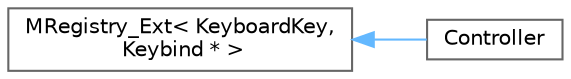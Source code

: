 digraph "Graphical Class Hierarchy"
{
 // LATEX_PDF_SIZE
  bgcolor="transparent";
  edge [fontname=Helvetica,fontsize=10,labelfontname=Helvetica,labelfontsize=10];
  node [fontname=Helvetica,fontsize=10,shape=box,height=0.2,width=0.4];
  rankdir="LR";
  Node0 [id="Node000000",label="MRegistry_Ext\< KeyboardKey,\l Keybind * \>",height=0.2,width=0.4,color="grey40", fillcolor="white", style="filled",URL="$class_m_registry___ext.html",tooltip=" "];
  Node0 -> Node1 [id="edge108_Node000000_Node000001",dir="back",color="steelblue1",style="solid",tooltip=" "];
  Node1 [id="Node000001",label="Controller",height=0.2,width=0.4,color="grey40", fillcolor="white", style="filled",URL="$class_controller.html",tooltip=" "];
}
